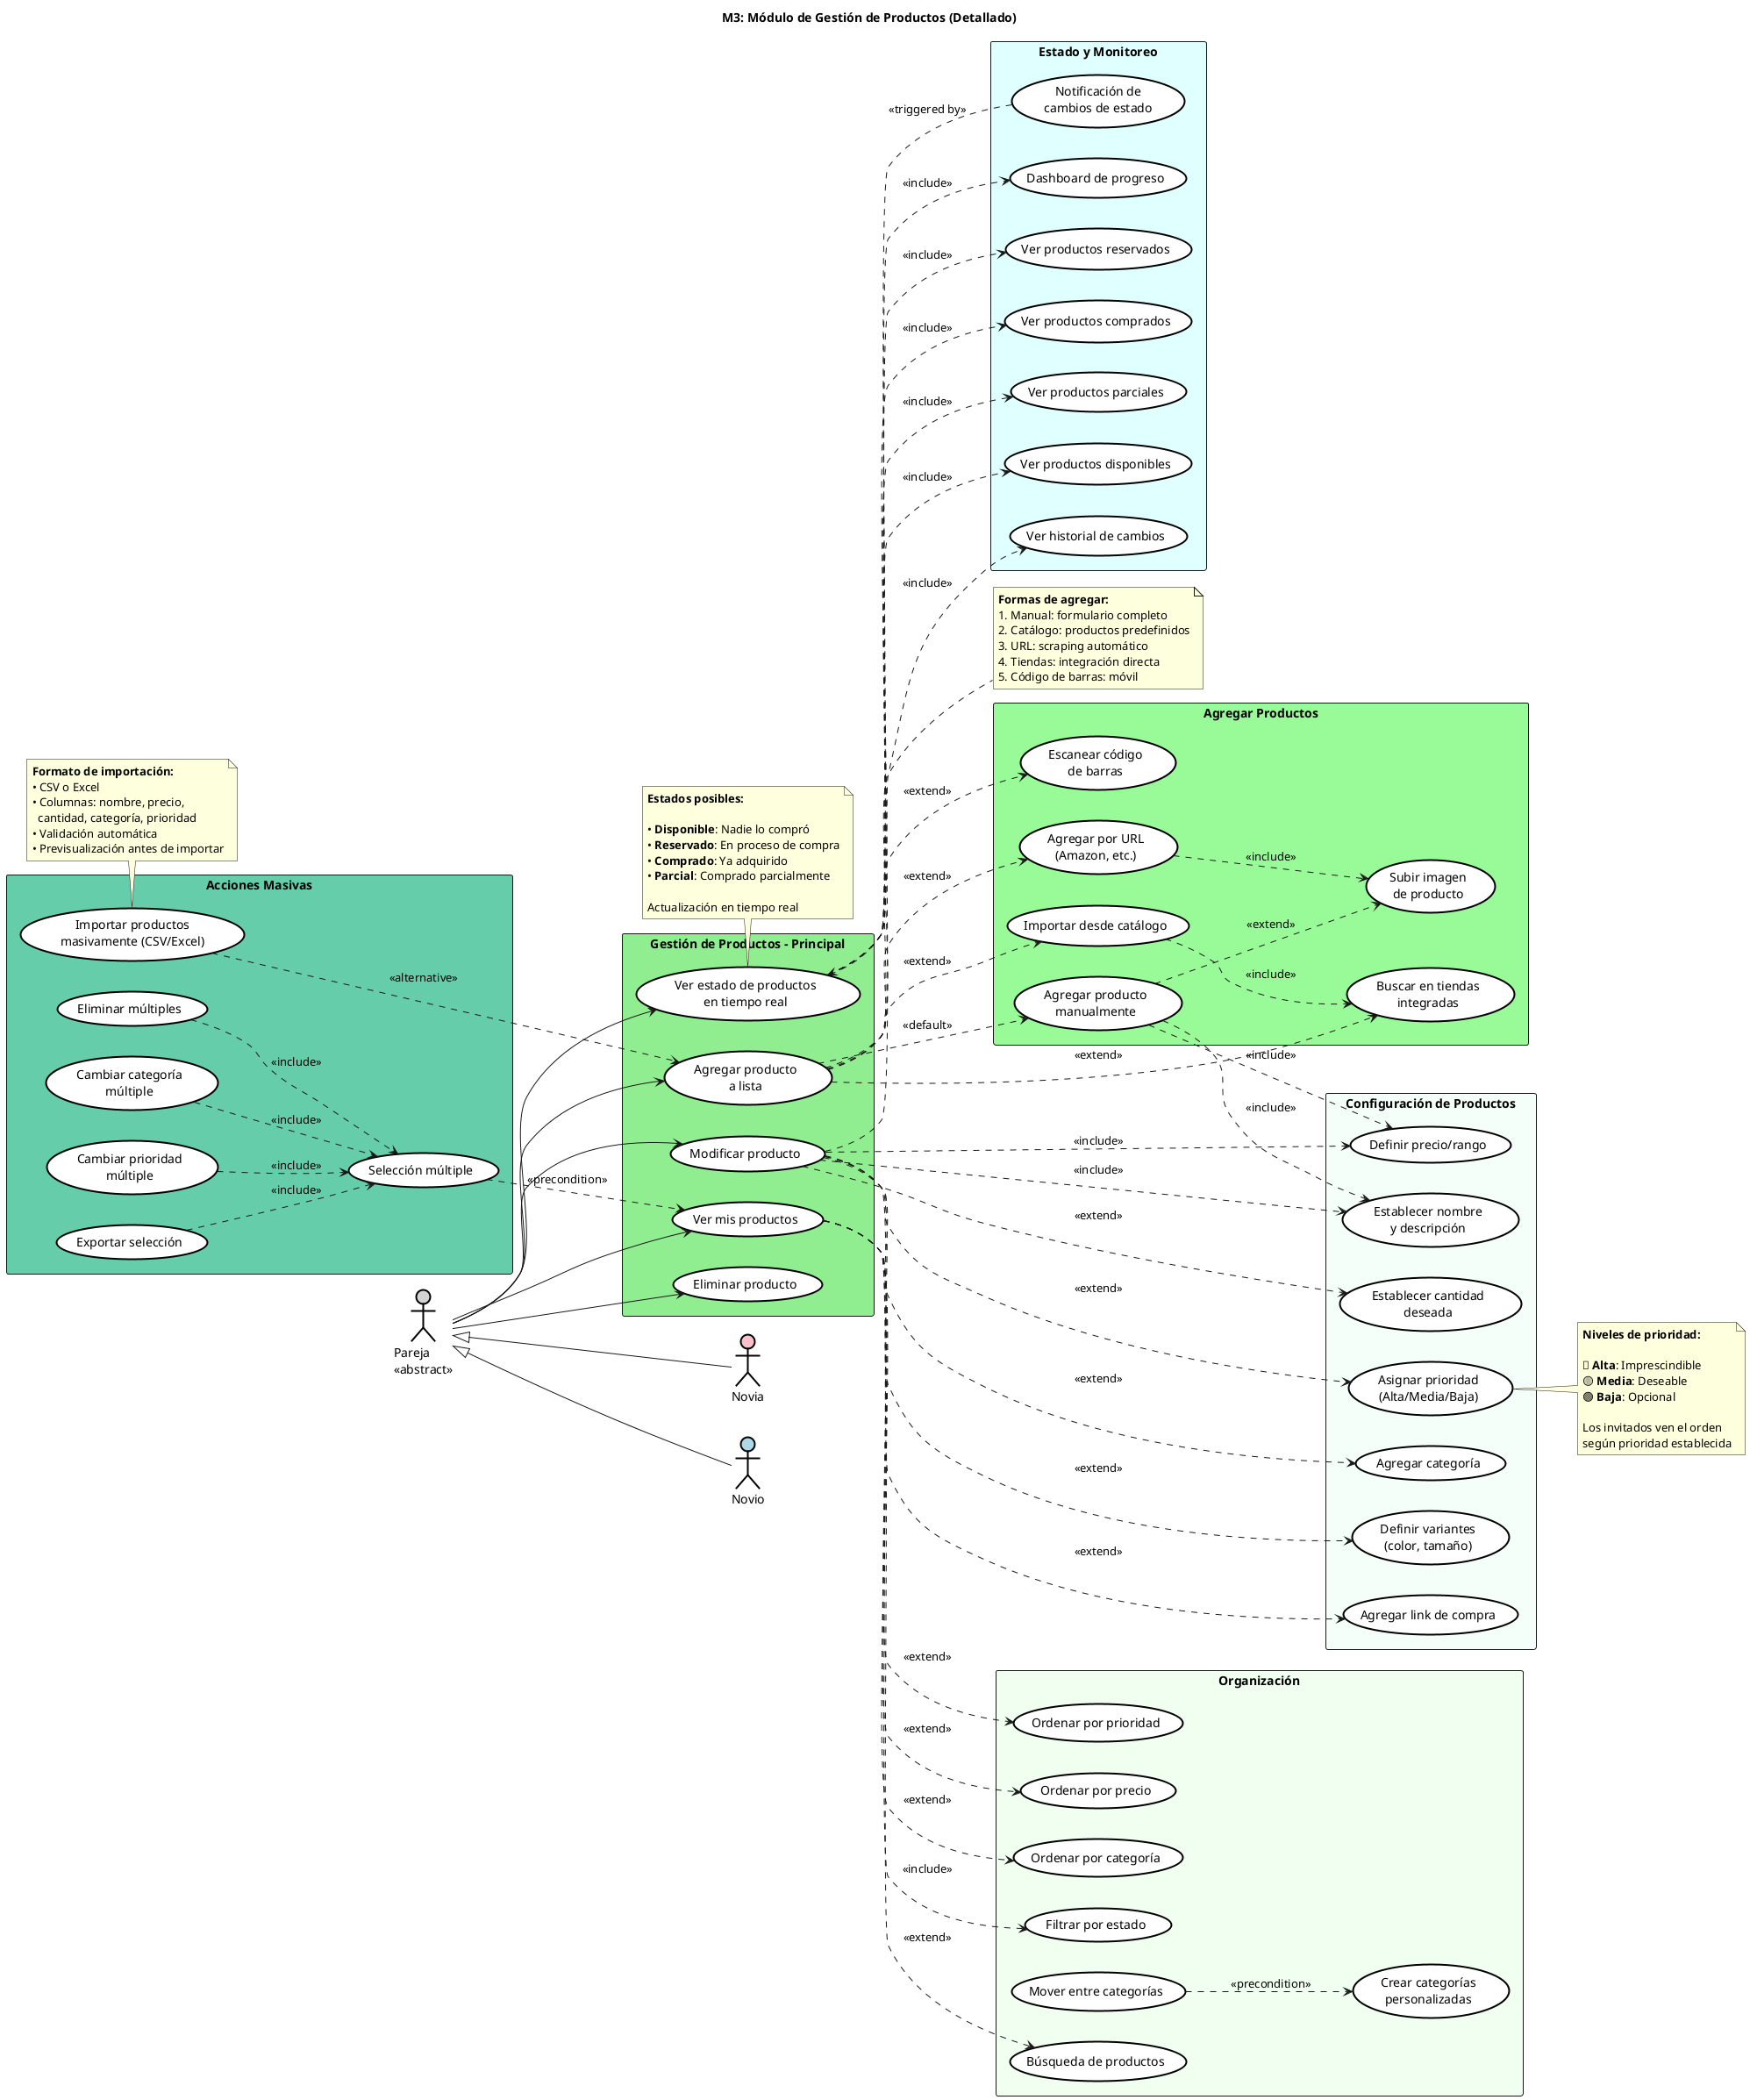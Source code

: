 @startuml moduloGestionProductos
title M3: Módulo de Gestión de Productos (Detallado)

left to right direction
skinparam packageStyle rectangle

' ===== ESTILOS VISUALES =====
skinparam usecase {
    BackgroundColor White
    BorderColor Black
    BorderThickness 2
}

skinparam actor {
    BackgroundColor White
    BorderColor Black
    BorderThickness 2
}

skinparam package {
    BorderThickness 2
    FontStyle bold
}

' ===== ACTORES =====
actor "Pareja\n<<abstract>>" as Pareja #LightGray
actor "Novia" as SoyNovia #Pink
actor "Novio" as SoyNovio #LightBlue

' Generalización
SoyNovia -up-|> Pareja
SoyNovio -up-|> Pareja

' ===== CASOS DE USO PRINCIPALES =====
package "Gestión de Productos - Principal" #LightGreen {
  usecase UC20 as "Agregar producto\na lista"
  usecase UC21 as "Modificar producto"
  usecase UC22 as "Eliminar producto"
  usecase UC23 as "Ver mis productos"
  usecase UC24 as "Ver estado de productos\nen tiempo real"
}

' ===== SUBMÓDULO: AGREGAR PRODUCTOS =====
package "Agregar Productos" #PaleGreen {
  usecase UC20a as "Agregar producto\nmanualmente"
  usecase UC20b as "Importar desde catálogo"
  usecase UC20c as "Agregar por URL\n(Amazon, etc.)"
  usecase UC20d as "Buscar en tiendas\nintegradas"
  usecase UC20e as "Escanear código\nde barras"
  usecase UC20f as "Subir imagen\nde producto"
}

' ===== SUBMÓDULO: CONFIGURACIÓN DE PRODUCTOS =====
package "Configuración de Productos" #MintCream {
  usecase UC21a as "Establecer nombre\ny descripción"
  usecase UC21b as "Definir precio/rango"
  usecase UC21c as "Establecer cantidad\ndeseada"
  usecase UC21d as "Asignar prioridad\n(Alta/Media/Baja)"
  usecase UC21e as "Agregar categoría"
  usecase UC21f as "Definir variantes\n(color, tamaño)"
  usecase UC21g as "Agregar link de compra"
}

' ===== SUBMÓDULO: ORGANIZACIÓN =====
package "Organización" #Honeydew {
  usecase UC23a as "Ordenar por prioridad"
  usecase UC23b as "Ordenar por precio"
  usecase UC23c as "Ordenar por categoría"
  usecase UC23d as "Filtrar por estado"
  usecase UC23e as "Crear categorías\npersonalizadas"
  usecase UC23f as "Mover entre categorías"
  usecase UC23g as "Búsqueda de productos"
}

' ===== SUBMÓDULO: ESTADO Y MONITOREO =====
package "Estado y Monitoreo" #LightCyan {
  usecase UC24a as "Ver productos disponibles"
  usecase UC24b as "Ver productos reservados"
  usecase UC24c as "Ver productos comprados"
  usecase UC24d as "Ver productos parciales"
  usecase UC24e as "Ver historial de cambios"
  usecase UC24f as "Notificación de\ncambios de estado"
  usecase UC24g as "Dashboard de progreso"
}

' ===== SUBMÓDULO: ACCIONES MASIVAS =====
package "Acciones Masivas" #MediumAquamarine {
  usecase UC25a as "Selección múltiple"
  usecase UC25b as "Eliminar múltiples"
  usecase UC25c as "Cambiar categoría\nmúltiple"
  usecase UC25d as "Cambiar prioridad\nmúltiple"
  usecase UC25e as "Exportar selección"
  usecase UC25f as "Importar productos\nmasivamente (CSV/Excel)"
}

' ===== RELACIONES DE ACTORES =====
Pareja --> UC20
Pareja --> UC21
Pareja --> UC22
Pareja --> UC23
Pareja --> UC24

' ===== RELACIONES ENTRE CASOS DE USO =====

' Flujo Agregar
UC20 ..> UC20a : <<default>>
UC20 ..> UC20b : <<extend>>
UC20 ..> UC20c : <<extend>>
UC20 ..> UC20d : <<extend>>
UC20 ..> UC20e : <<extend>>

UC20a ..> UC21a : <<include>>
UC20a ..> UC21b : <<include>>
UC20a ..> UC20f : <<extend>>

UC20b ..> UC20d : <<include>>
UC20c ..> UC20f : <<include>>

' Flujo Modificar
UC21 ..> UC21a : <<include>>
UC21 ..> UC21b : <<include>>
UC21 ..> UC21c : <<extend>>
UC21 ..> UC21d : <<extend>>
UC21 ..> UC21e : <<extend>>
UC21 ..> UC21f : <<extend>>
UC21 ..> UC21g : <<extend>>
UC21 ..> UC24e : <<include>>

' Flujo Organización
UC23 ..> UC23a : <<extend>>
UC23 ..> UC23b : <<extend>>
UC23 ..> UC23c : <<extend>>
UC23 ..> UC23d : <<include>>
UC23 ..> UC23g : <<extend>>

UC23f ..> UC23e : <<precondition>>

' Flujo Estado
UC24 ..> UC24a : <<include>>
UC24 ..> UC24b : <<include>>
UC24 ..> UC24c : <<include>>
UC24 ..> UC24d : <<include>>
UC24 ..> UC24g : <<include>>

UC24f ..> UC24 : <<triggered by>>

' Flujo Acciones Masivas
UC25a ..> UC23 : <<precondition>>
UC25b ..> UC25a : <<include>>
UC25c ..> UC25a : <<include>>
UC25d ..> UC25a : <<include>>
UC25e ..> UC25a : <<include>>

UC25f ..> UC20 : <<alternative>>

' ===== NOTAS =====
note right of UC20
  **Formas de agregar:**
  1. Manual: formulario completo
  2. Catálogo: productos predefinidos
  3. URL: scraping automático
  4. Tiendas: integración directa
  5. Código de barras: móvil
end note

note right of UC21d
  **Niveles de prioridad:**
  
  🔴 **Alta**: Imprescindible
  🟡 **Media**: Deseable
  🟢 **Baja**: Opcional
  
  Los invitados ven el orden
  según prioridad establecida
end note

note bottom of UC24
  **Estados posibles:**
  
  • **Disponible**: Nadie lo compró
  • **Reservado**: En proceso de compra
  • **Comprado**: Ya adquirido
  • **Parcial**: Comprado parcialmente
  
  Actualización en tiempo real
end note

note bottom of UC25f
  **Formato de importación:**
  • CSV o Excel
  • Columnas: nombre, precio,
    cantidad, categoría, prioridad
  • Validación automática
  • Previsualización antes de importar
end note

@enduml